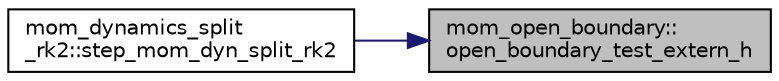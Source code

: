 digraph "mom_open_boundary::open_boundary_test_extern_h"
{
 // INTERACTIVE_SVG=YES
 // LATEX_PDF_SIZE
  edge [fontname="Helvetica",fontsize="10",labelfontname="Helvetica",labelfontsize="10"];
  node [fontname="Helvetica",fontsize="10",shape=record];
  rankdir="RL";
  Node1 [label="mom_open_boundary::\lopen_boundary_test_extern_h",height=0.2,width=0.4,color="black", fillcolor="grey75", style="filled", fontcolor="black",tooltip="Set thicknesses outside of open boundaries to silly values (used for checking the interior state is i..."];
  Node1 -> Node2 [dir="back",color="midnightblue",fontsize="10",style="solid",fontname="Helvetica"];
  Node2 [label="mom_dynamics_split\l_rk2::step_mom_dyn_split_rk2",height=0.2,width=0.4,color="black", fillcolor="white", style="filled",URL="$namespacemom__dynamics__split__rk2.html#a976e700971f232fc11bc69b31d611c32",tooltip="RK2 splitting for time stepping MOM adiabatic dynamics."];
}
